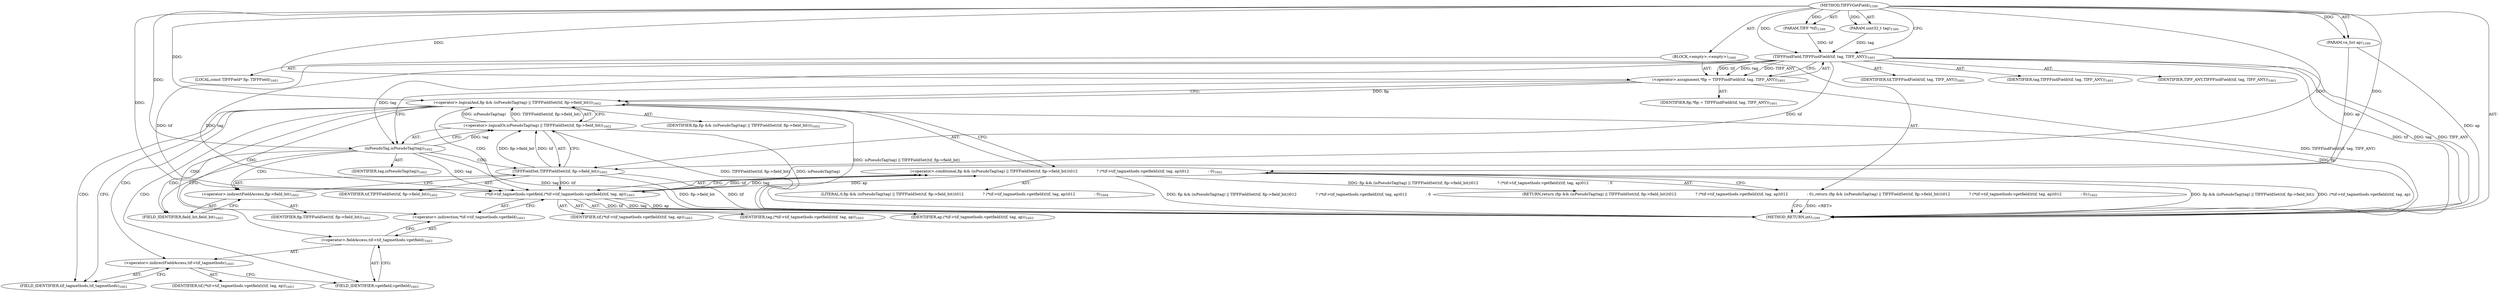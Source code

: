 digraph "TIFFVGetField" {  
"43176" [label = <(METHOD,TIFFVGetField)<SUB>1599</SUB>> ]
"43177" [label = <(PARAM,TIFF *tif)<SUB>1599</SUB>> ]
"43178" [label = <(PARAM,uint32_t tag)<SUB>1599</SUB>> ]
"43179" [label = <(PARAM,va_list ap)<SUB>1599</SUB>> ]
"43180" [label = <(BLOCK,&lt;empty&gt;,&lt;empty&gt;)<SUB>1600</SUB>> ]
"43181" [label = <(LOCAL,const TIFFField* fip: TIFFField)<SUB>1601</SUB>> ]
"43182" [label = <(&lt;operator&gt;.assignment,*fip = TIFFFindField(tif, tag, TIFF_ANY))<SUB>1601</SUB>> ]
"43183" [label = <(IDENTIFIER,fip,*fip = TIFFFindField(tif, tag, TIFF_ANY))<SUB>1601</SUB>> ]
"43184" [label = <(TIFFFindField,TIFFFindField(tif, tag, TIFF_ANY))<SUB>1601</SUB>> ]
"43185" [label = <(IDENTIFIER,tif,TIFFFindField(tif, tag, TIFF_ANY))<SUB>1601</SUB>> ]
"43186" [label = <(IDENTIFIER,tag,TIFFFindField(tif, tag, TIFF_ANY))<SUB>1601</SUB>> ]
"43187" [label = <(IDENTIFIER,TIFF_ANY,TIFFFindField(tif, tag, TIFF_ANY))<SUB>1601</SUB>> ]
"43188" [label = <(RETURN,return (fip &amp;&amp; (isPseudoTag(tag) || TIFFFieldSet(tif, fip-&gt;field_bit))\012                ? (*tif-&gt;tif_tagmethods.vgetfield)(tif, tag, ap)\012                : 0);,return (fip &amp;&amp; (isPseudoTag(tag) || TIFFFieldSet(tif, fip-&gt;field_bit))\012                ? (*tif-&gt;tif_tagmethods.vgetfield)(tif, tag, ap)\012                : 0);)<SUB>1602</SUB>> ]
"43189" [label = <(&lt;operator&gt;.conditional,fip &amp;&amp; (isPseudoTag(tag) || TIFFFieldSet(tif, fip-&gt;field_bit))\012                ? (*tif-&gt;tif_tagmethods.vgetfield)(tif, tag, ap)\012                : 0)<SUB>1602</SUB>> ]
"43190" [label = <(&lt;operator&gt;.logicalAnd,fip &amp;&amp; (isPseudoTag(tag) || TIFFFieldSet(tif, fip-&gt;field_bit)))<SUB>1602</SUB>> ]
"43191" [label = <(IDENTIFIER,fip,fip &amp;&amp; (isPseudoTag(tag) || TIFFFieldSet(tif, fip-&gt;field_bit)))<SUB>1602</SUB>> ]
"43192" [label = <(&lt;operator&gt;.logicalOr,isPseudoTag(tag) || TIFFFieldSet(tif, fip-&gt;field_bit))<SUB>1602</SUB>> ]
"43193" [label = <(isPseudoTag,isPseudoTag(tag))<SUB>1602</SUB>> ]
"43194" [label = <(IDENTIFIER,tag,isPseudoTag(tag))<SUB>1602</SUB>> ]
"43195" [label = <(TIFFFieldSet,TIFFFieldSet(tif, fip-&gt;field_bit))<SUB>1602</SUB>> ]
"43196" [label = <(IDENTIFIER,tif,TIFFFieldSet(tif, fip-&gt;field_bit))<SUB>1602</SUB>> ]
"43197" [label = <(&lt;operator&gt;.indirectFieldAccess,fip-&gt;field_bit)<SUB>1602</SUB>> ]
"43198" [label = <(IDENTIFIER,fip,TIFFFieldSet(tif, fip-&gt;field_bit))<SUB>1602</SUB>> ]
"43199" [label = <(FIELD_IDENTIFIER,field_bit,field_bit)<SUB>1602</SUB>> ]
"43200" [label = <(*tif-&gt;tif_tagmethods.vgetfield,(*tif-&gt;tif_tagmethods.vgetfield)(tif, tag, ap))<SUB>1603</SUB>> ]
"43201" [label = <(&lt;operator&gt;.indirection,*tif-&gt;tif_tagmethods.vgetfield)<SUB>1603</SUB>> ]
"43202" [label = <(&lt;operator&gt;.fieldAccess,tif-&gt;tif_tagmethods.vgetfield)<SUB>1603</SUB>> ]
"43203" [label = <(&lt;operator&gt;.indirectFieldAccess,tif-&gt;tif_tagmethods)<SUB>1603</SUB>> ]
"43204" [label = <(IDENTIFIER,tif,(*tif-&gt;tif_tagmethods.vgetfield)(tif, tag, ap))<SUB>1603</SUB>> ]
"43205" [label = <(FIELD_IDENTIFIER,tif_tagmethods,tif_tagmethods)<SUB>1603</SUB>> ]
"43206" [label = <(FIELD_IDENTIFIER,vgetfield,vgetfield)<SUB>1603</SUB>> ]
"43207" [label = <(IDENTIFIER,tif,(*tif-&gt;tif_tagmethods.vgetfield)(tif, tag, ap))<SUB>1603</SUB>> ]
"43208" [label = <(IDENTIFIER,tag,(*tif-&gt;tif_tagmethods.vgetfield)(tif, tag, ap))<SUB>1603</SUB>> ]
"43209" [label = <(IDENTIFIER,ap,(*tif-&gt;tif_tagmethods.vgetfield)(tif, tag, ap))<SUB>1603</SUB>> ]
"43210" [label = <(LITERAL,0,fip &amp;&amp; (isPseudoTag(tag) || TIFFFieldSet(tif, fip-&gt;field_bit))\012                ? (*tif-&gt;tif_tagmethods.vgetfield)(tif, tag, ap)\012                : 0)<SUB>1604</SUB>> ]
"43211" [label = <(METHOD_RETURN,int)<SUB>1599</SUB>> ]
  "43176" -> "43177"  [ label = "AST: "] 
  "43176" -> "43178"  [ label = "AST: "] 
  "43176" -> "43179"  [ label = "AST: "] 
  "43176" -> "43180"  [ label = "AST: "] 
  "43176" -> "43211"  [ label = "AST: "] 
  "43180" -> "43181"  [ label = "AST: "] 
  "43180" -> "43182"  [ label = "AST: "] 
  "43180" -> "43188"  [ label = "AST: "] 
  "43182" -> "43183"  [ label = "AST: "] 
  "43182" -> "43184"  [ label = "AST: "] 
  "43184" -> "43185"  [ label = "AST: "] 
  "43184" -> "43186"  [ label = "AST: "] 
  "43184" -> "43187"  [ label = "AST: "] 
  "43188" -> "43189"  [ label = "AST: "] 
  "43189" -> "43190"  [ label = "AST: "] 
  "43189" -> "43200"  [ label = "AST: "] 
  "43189" -> "43210"  [ label = "AST: "] 
  "43190" -> "43191"  [ label = "AST: "] 
  "43190" -> "43192"  [ label = "AST: "] 
  "43192" -> "43193"  [ label = "AST: "] 
  "43192" -> "43195"  [ label = "AST: "] 
  "43193" -> "43194"  [ label = "AST: "] 
  "43195" -> "43196"  [ label = "AST: "] 
  "43195" -> "43197"  [ label = "AST: "] 
  "43197" -> "43198"  [ label = "AST: "] 
  "43197" -> "43199"  [ label = "AST: "] 
  "43200" -> "43201"  [ label = "AST: "] 
  "43200" -> "43207"  [ label = "AST: "] 
  "43200" -> "43208"  [ label = "AST: "] 
  "43200" -> "43209"  [ label = "AST: "] 
  "43201" -> "43202"  [ label = "AST: "] 
  "43202" -> "43203"  [ label = "AST: "] 
  "43202" -> "43206"  [ label = "AST: "] 
  "43203" -> "43204"  [ label = "AST: "] 
  "43203" -> "43205"  [ label = "AST: "] 
  "43182" -> "43190"  [ label = "CFG: "] 
  "43182" -> "43193"  [ label = "CFG: "] 
  "43188" -> "43211"  [ label = "CFG: "] 
  "43184" -> "43182"  [ label = "CFG: "] 
  "43189" -> "43188"  [ label = "CFG: "] 
  "43190" -> "43205"  [ label = "CFG: "] 
  "43190" -> "43189"  [ label = "CFG: "] 
  "43200" -> "43189"  [ label = "CFG: "] 
  "43192" -> "43190"  [ label = "CFG: "] 
  "43201" -> "43200"  [ label = "CFG: "] 
  "43193" -> "43192"  [ label = "CFG: "] 
  "43193" -> "43199"  [ label = "CFG: "] 
  "43195" -> "43192"  [ label = "CFG: "] 
  "43202" -> "43201"  [ label = "CFG: "] 
  "43197" -> "43195"  [ label = "CFG: "] 
  "43203" -> "43206"  [ label = "CFG: "] 
  "43206" -> "43202"  [ label = "CFG: "] 
  "43199" -> "43197"  [ label = "CFG: "] 
  "43205" -> "43203"  [ label = "CFG: "] 
  "43176" -> "43184"  [ label = "CFG: "] 
  "43188" -> "43211"  [ label = "DDG: &lt;RET&gt;"] 
  "43179" -> "43211"  [ label = "DDG: ap"] 
  "43184" -> "43211"  [ label = "DDG: tif"] 
  "43184" -> "43211"  [ label = "DDG: tag"] 
  "43182" -> "43211"  [ label = "DDG: TIFFFindField(tif, tag, TIFF_ANY)"] 
  "43190" -> "43211"  [ label = "DDG: fip"] 
  "43193" -> "43211"  [ label = "DDG: tag"] 
  "43192" -> "43211"  [ label = "DDG: isPseudoTag(tag)"] 
  "43195" -> "43211"  [ label = "DDG: tif"] 
  "43195" -> "43211"  [ label = "DDG: fip-&gt;field_bit"] 
  "43192" -> "43211"  [ label = "DDG: TIFFFieldSet(tif, fip-&gt;field_bit)"] 
  "43190" -> "43211"  [ label = "DDG: isPseudoTag(tag) || TIFFFieldSet(tif, fip-&gt;field_bit)"] 
  "43189" -> "43211"  [ label = "DDG: fip &amp;&amp; (isPseudoTag(tag) || TIFFFieldSet(tif, fip-&gt;field_bit))"] 
  "43200" -> "43211"  [ label = "DDG: tif"] 
  "43200" -> "43211"  [ label = "DDG: tag"] 
  "43200" -> "43211"  [ label = "DDG: ap"] 
  "43189" -> "43211"  [ label = "DDG: (*tif-&gt;tif_tagmethods.vgetfield)(tif, tag, ap)"] 
  "43189" -> "43211"  [ label = "DDG: fip &amp;&amp; (isPseudoTag(tag) || TIFFFieldSet(tif, fip-&gt;field_bit))\012                ? (*tif-&gt;tif_tagmethods.vgetfield)(tif, tag, ap)\012                : 0"] 
  "43184" -> "43211"  [ label = "DDG: TIFF_ANY"] 
  "43176" -> "43177"  [ label = "DDG: "] 
  "43176" -> "43178"  [ label = "DDG: "] 
  "43176" -> "43179"  [ label = "DDG: "] 
  "43184" -> "43182"  [ label = "DDG: tif"] 
  "43184" -> "43182"  [ label = "DDG: tag"] 
  "43184" -> "43182"  [ label = "DDG: TIFF_ANY"] 
  "43189" -> "43188"  [ label = "DDG: fip &amp;&amp; (isPseudoTag(tag) || TIFFFieldSet(tif, fip-&gt;field_bit))\012                ? (*tif-&gt;tif_tagmethods.vgetfield)(tif, tag, ap)\012                : 0"] 
  "43176" -> "43182"  [ label = "DDG: "] 
  "43200" -> "43189"  [ label = "DDG: tif"] 
  "43200" -> "43189"  [ label = "DDG: tag"] 
  "43200" -> "43189"  [ label = "DDG: ap"] 
  "43176" -> "43189"  [ label = "DDG: "] 
  "43177" -> "43184"  [ label = "DDG: tif"] 
  "43176" -> "43184"  [ label = "DDG: "] 
  "43178" -> "43184"  [ label = "DDG: tag"] 
  "43182" -> "43190"  [ label = "DDG: fip"] 
  "43176" -> "43190"  [ label = "DDG: "] 
  "43192" -> "43190"  [ label = "DDG: isPseudoTag(tag)"] 
  "43192" -> "43190"  [ label = "DDG: TIFFFieldSet(tif, fip-&gt;field_bit)"] 
  "43184" -> "43200"  [ label = "DDG: tif"] 
  "43195" -> "43200"  [ label = "DDG: tif"] 
  "43176" -> "43200"  [ label = "DDG: "] 
  "43184" -> "43200"  [ label = "DDG: tag"] 
  "43193" -> "43200"  [ label = "DDG: tag"] 
  "43179" -> "43200"  [ label = "DDG: ap"] 
  "43193" -> "43192"  [ label = "DDG: tag"] 
  "43195" -> "43192"  [ label = "DDG: tif"] 
  "43195" -> "43192"  [ label = "DDG: fip-&gt;field_bit"] 
  "43184" -> "43193"  [ label = "DDG: tag"] 
  "43176" -> "43193"  [ label = "DDG: "] 
  "43184" -> "43195"  [ label = "DDG: tif"] 
  "43176" -> "43195"  [ label = "DDG: "] 
  "43190" -> "43205"  [ label = "CDG: "] 
  "43190" -> "43203"  [ label = "CDG: "] 
  "43190" -> "43201"  [ label = "CDG: "] 
  "43190" -> "43206"  [ label = "CDG: "] 
  "43190" -> "43202"  [ label = "CDG: "] 
  "43190" -> "43200"  [ label = "CDG: "] 
  "43193" -> "43197"  [ label = "CDG: "] 
  "43193" -> "43195"  [ label = "CDG: "] 
  "43193" -> "43199"  [ label = "CDG: "] 
}
